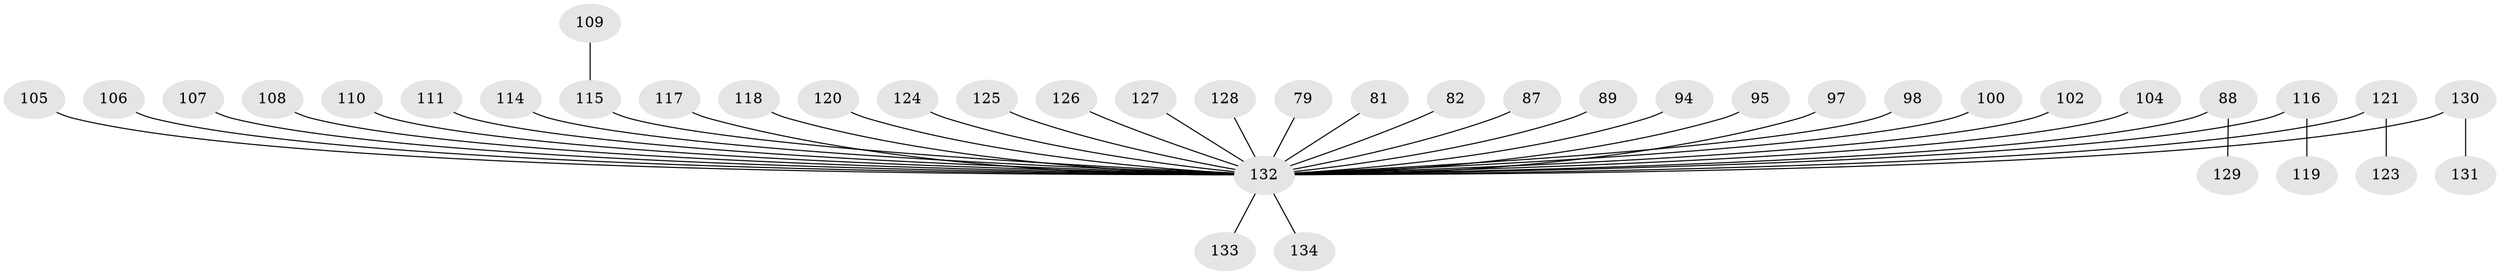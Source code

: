 // original degree distribution, {3: 0.17164179104477612, 7: 0.007462686567164179, 8: 0.007462686567164179, 5: 0.03731343283582089, 2: 0.23880597014925373, 6: 0.022388059701492536, 1: 0.5, 4: 0.014925373134328358}
// Generated by graph-tools (version 1.1) at 2025/55/03/04/25 21:55:40]
// undirected, 40 vertices, 39 edges
graph export_dot {
graph [start="1"]
  node [color=gray90,style=filled];
  79;
  81;
  82;
  87;
  88;
  89;
  94;
  95;
  97;
  98;
  100;
  102;
  104;
  105;
  106;
  107;
  108;
  109;
  110;
  111;
  114;
  115 [super="+76"];
  116;
  117;
  118;
  119;
  120;
  121 [super="+99+101+103"];
  123;
  124;
  125;
  126;
  127;
  128;
  129;
  130 [super="+91"];
  131;
  132 [super="+37+68+92+41+33+38+66+42+51+44+63+64+47+55+96+52+70+67+58+71+74+56+59+113+80+93+122+61+62+69+85+73+112+90+77+75"];
  133;
  134;
  79 -- 132;
  81 -- 132;
  82 -- 132;
  87 -- 132;
  88 -- 129;
  88 -- 132;
  89 -- 132;
  94 -- 132;
  95 -- 132;
  97 -- 132;
  98 -- 132;
  100 -- 132;
  102 -- 132;
  104 -- 132;
  105 -- 132;
  106 -- 132;
  107 -- 132;
  108 -- 132;
  109 -- 115;
  110 -- 132;
  111 -- 132;
  114 -- 132;
  115 -- 132;
  116 -- 119;
  116 -- 132;
  117 -- 132;
  118 -- 132;
  120 -- 132;
  121 -- 123;
  121 -- 132;
  124 -- 132;
  125 -- 132;
  126 -- 132;
  127 -- 132;
  128 -- 132;
  130 -- 131;
  130 -- 132;
  132 -- 133;
  132 -- 134;
}
